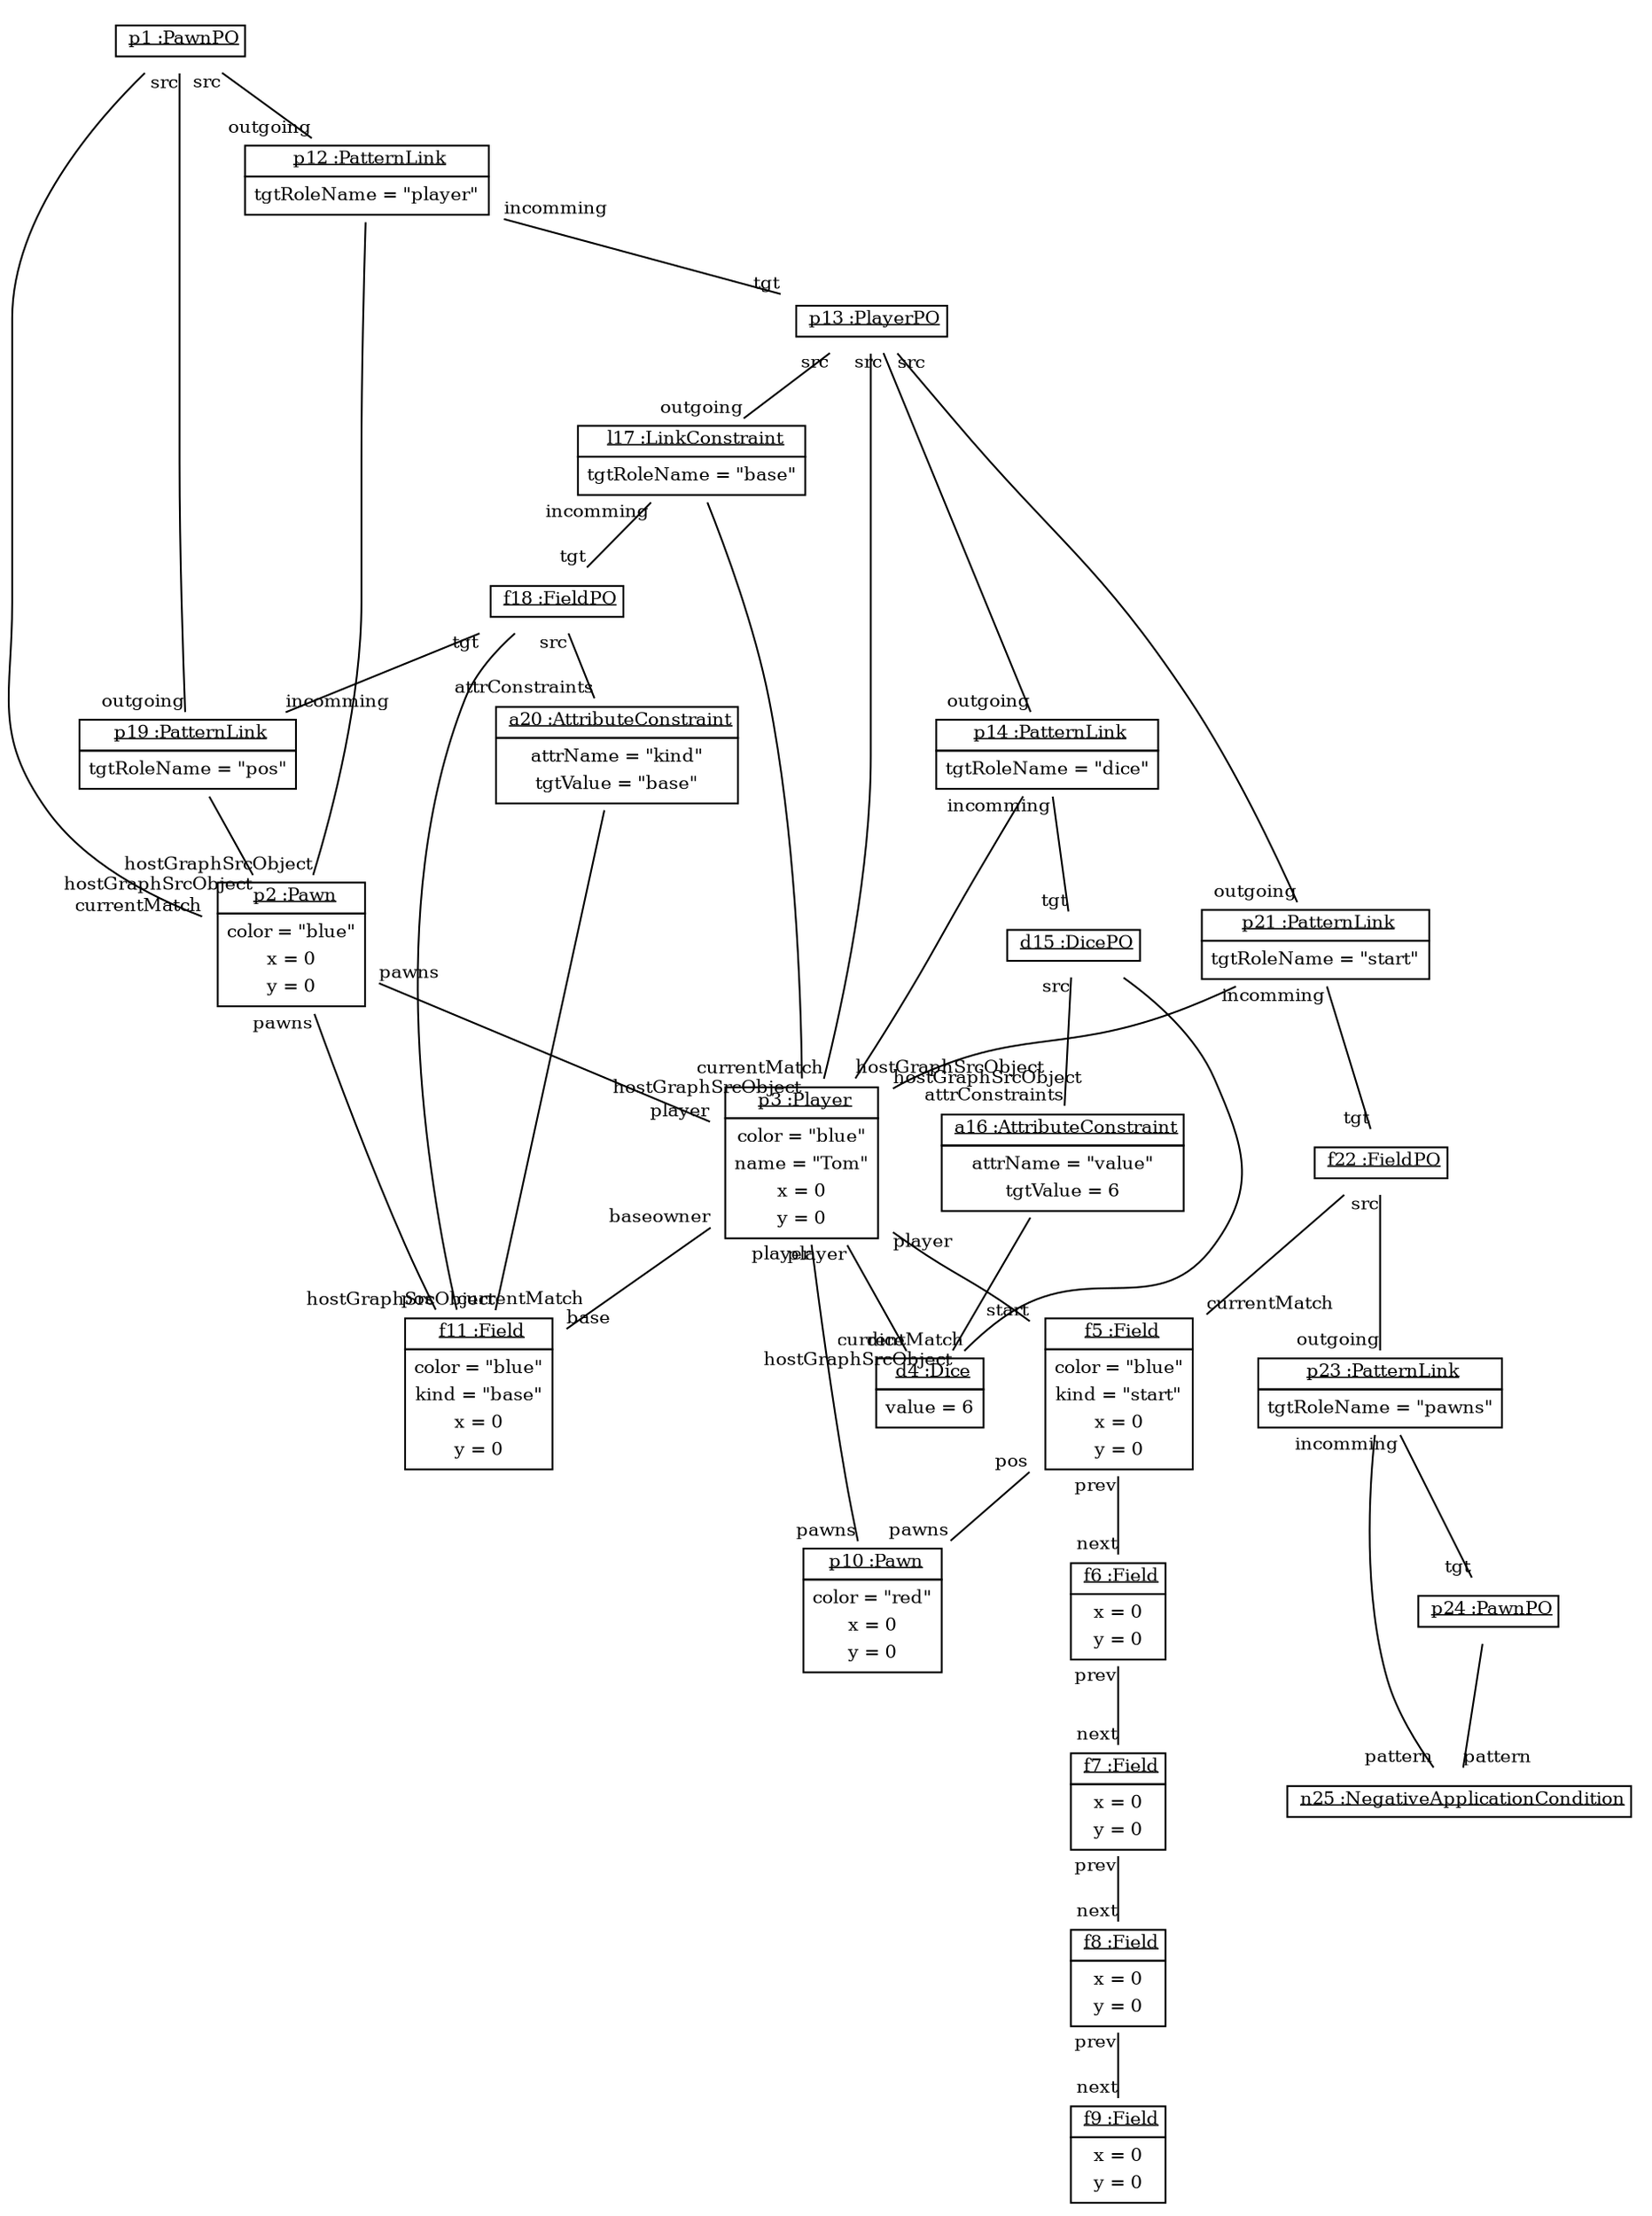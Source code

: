 graph ObjectDiagram {
   node [shape = none, fontsize = 10];
   edge [fontsize = 10];

p1 [label=<<table border='0' cellborder='1' cellspacing='0'> <tr> <td> <u>p1 :PawnPO</u></td></tr></table>>];
p2 [label=<<table border='0' cellborder='1' cellspacing='0'> <tr> <td> <u>p2 :Pawn</u></td></tr><tr><td><table border='0' cellborder='0' cellspacing='0'><tr><td>color = "blue"</td></tr><tr><td>x = 0</td></tr><tr><td>y = 0</td></tr></table></td></tr></table>>];
p3 [label=<<table border='0' cellborder='1' cellspacing='0'> <tr> <td> <u>p3 :Player</u></td></tr><tr><td><table border='0' cellborder='0' cellspacing='0'><tr><td>color = "blue"</td></tr><tr><td>name = "Tom"</td></tr><tr><td>x = 0</td></tr><tr><td>y = 0</td></tr></table></td></tr></table>>];
d4 [label=<<table border='0' cellborder='1' cellspacing='0'> <tr> <td> <u>d4 :Dice</u></td></tr><tr><td><table border='0' cellborder='0' cellspacing='0'><tr><td>value = 6</td></tr></table></td></tr></table>>];
f5 [label=<<table border='0' cellborder='1' cellspacing='0'> <tr> <td> <u>f5 :Field</u></td></tr><tr><td><table border='0' cellborder='0' cellspacing='0'><tr><td>color = "blue"</td></tr><tr><td>kind = "start"</td></tr><tr><td>x = 0</td></tr><tr><td>y = 0</td></tr></table></td></tr></table>>];
f6 [label=<<table border='0' cellborder='1' cellspacing='0'> <tr> <td> <u>f6 :Field</u></td></tr><tr><td><table border='0' cellborder='0' cellspacing='0'><tr><td>x = 0</td></tr><tr><td>y = 0</td></tr></table></td></tr></table>>];
f7 [label=<<table border='0' cellborder='1' cellspacing='0'> <tr> <td> <u>f7 :Field</u></td></tr><tr><td><table border='0' cellborder='0' cellspacing='0'><tr><td>x = 0</td></tr><tr><td>y = 0</td></tr></table></td></tr></table>>];
f8 [label=<<table border='0' cellborder='1' cellspacing='0'> <tr> <td> <u>f8 :Field</u></td></tr><tr><td><table border='0' cellborder='0' cellspacing='0'><tr><td>x = 0</td></tr><tr><td>y = 0</td></tr></table></td></tr></table>>];
f9 [label=<<table border='0' cellborder='1' cellspacing='0'> <tr> <td> <u>f9 :Field</u></td></tr><tr><td><table border='0' cellborder='0' cellspacing='0'><tr><td>x = 0</td></tr><tr><td>y = 0</td></tr></table></td></tr></table>>];
p10 [label=<<table border='0' cellborder='1' cellspacing='0'> <tr> <td> <u>p10 :Pawn</u></td></tr><tr><td><table border='0' cellborder='0' cellspacing='0'><tr><td>color = "red"</td></tr><tr><td>x = 0</td></tr><tr><td>y = 0</td></tr></table></td></tr></table>>];
f11 [label=<<table border='0' cellborder='1' cellspacing='0'> <tr> <td> <u>f11 :Field</u></td></tr><tr><td><table border='0' cellborder='0' cellspacing='0'><tr><td>color = "blue"</td></tr><tr><td>kind = "base"</td></tr><tr><td>x = 0</td></tr><tr><td>y = 0</td></tr></table></td></tr></table>>];
p12 [label=<<table border='0' cellborder='1' cellspacing='0'> <tr> <td> <u>p12 :PatternLink</u></td></tr><tr><td><table border='0' cellborder='0' cellspacing='0'><tr><td>tgtRoleName = "player"</td></tr></table></td></tr></table>>];
p13 [label=<<table border='0' cellborder='1' cellspacing='0'> <tr> <td> <u>p13 :PlayerPO</u></td></tr></table>>];
p14 [label=<<table border='0' cellborder='1' cellspacing='0'> <tr> <td> <u>p14 :PatternLink</u></td></tr><tr><td><table border='0' cellborder='0' cellspacing='0'><tr><td>tgtRoleName = "dice"</td></tr></table></td></tr></table>>];
d15 [label=<<table border='0' cellborder='1' cellspacing='0'> <tr> <td> <u>d15 :DicePO</u></td></tr></table>>];
a16 [label=<<table border='0' cellborder='1' cellspacing='0'> <tr> <td> <u>a16 :AttributeConstraint</u></td></tr><tr><td><table border='0' cellborder='0' cellspacing='0'><tr><td>attrName = "value"</td></tr><tr><td>tgtValue = 6</td></tr></table></td></tr></table>>];
l17 [label=<<table border='0' cellborder='1' cellspacing='0'> <tr> <td> <u>l17 :LinkConstraint</u></td></tr><tr><td><table border='0' cellborder='0' cellspacing='0'><tr><td>tgtRoleName = "base"</td></tr></table></td></tr></table>>];
f18 [label=<<table border='0' cellborder='1' cellspacing='0'> <tr> <td> <u>f18 :FieldPO</u></td></tr></table>>];
p19 [label=<<table border='0' cellborder='1' cellspacing='0'> <tr> <td> <u>p19 :PatternLink</u></td></tr><tr><td><table border='0' cellborder='0' cellspacing='0'><tr><td>tgtRoleName = "pos"</td></tr></table></td></tr></table>>];
a20 [label=<<table border='0' cellborder='1' cellspacing='0'> <tr> <td> <u>a20 :AttributeConstraint</u></td></tr><tr><td><table border='0' cellborder='0' cellspacing='0'><tr><td>attrName = "kind"</td></tr><tr><td>tgtValue = "base"</td></tr></table></td></tr></table>>];
p21 [label=<<table border='0' cellborder='1' cellspacing='0'> <tr> <td> <u>p21 :PatternLink</u></td></tr><tr><td><table border='0' cellborder='0' cellspacing='0'><tr><td>tgtRoleName = "start"</td></tr></table></td></tr></table>>];
f22 [label=<<table border='0' cellborder='1' cellspacing='0'> <tr> <td> <u>f22 :FieldPO</u></td></tr></table>>];
p23 [label=<<table border='0' cellborder='1' cellspacing='0'> <tr> <td> <u>p23 :PatternLink</u></td></tr><tr><td><table border='0' cellborder='0' cellspacing='0'><tr><td>tgtRoleName = "pawns"</td></tr></table></td></tr></table>>];
p24 [label=<<table border='0' cellborder='1' cellspacing='0'> <tr> <td> <u>p24 :PawnPO</u></td></tr></table>>];
n25 [label=<<table border='0' cellborder='1' cellspacing='0'> <tr> <td> <u>n25 :NegativeApplicationCondition</u></td></tr></table>>];

a16 -- d4 [headlabel = "hostGraphSrcObject" taillabel = ""];
a20 -- f11 [headlabel = "hostGraphSrcObject" taillabel = ""];
d15 -- a16 [headlabel = "attrConstraints" taillabel = "src"];
d15 -- d4 [headlabel = "currentMatch" taillabel = ""];
f18 -- a20 [headlabel = "attrConstraints" taillabel = "src"];
f18 -- f11 [headlabel = "currentMatch" taillabel = ""];
f18 -- p19 [headlabel = "incomming" taillabel = "tgt"];
f22 -- f5 [headlabel = "currentMatch" taillabel = ""];
f22 -- p23 [headlabel = "outgoing" taillabel = "src"];
f5 -- f6 [headlabel = "next" taillabel = "prev"];
f5 -- p10 [headlabel = "pawns" taillabel = "pos"];
f6 -- f7 [headlabel = "next" taillabel = "prev"];
f7 -- f8 [headlabel = "next" taillabel = "prev"];
f8 -- f9 [headlabel = "next" taillabel = "prev"];
l17 -- f18 [headlabel = "tgt" taillabel = "incomming"];
l17 -- p3 [headlabel = "hostGraphSrcObject" taillabel = ""];
p12 -- p13 [headlabel = "tgt" taillabel = "incomming"];
p12 -- p2 [headlabel = "hostGraphSrcObject" taillabel = ""];
p13 -- l17 [headlabel = "outgoing" taillabel = "src"];
p13 -- p14 [headlabel = "outgoing" taillabel = "src"];
p13 -- p21 [headlabel = "outgoing" taillabel = "src"];
p13 -- p3 [headlabel = "currentMatch" taillabel = ""];
p14 -- d15 [headlabel = "tgt" taillabel = "incomming"];
p14 -- p3 [headlabel = "hostGraphSrcObject" taillabel = ""];
p19 -- p2 [headlabel = "hostGraphSrcObject" taillabel = ""];
p1 -- p12 [headlabel = "outgoing" taillabel = "src"];
p1 -- p19 [headlabel = "outgoing" taillabel = "src"];
p1 -- p2 [headlabel = "currentMatch" taillabel = ""];
p21 -- f22 [headlabel = "tgt" taillabel = "incomming"];
p21 -- p3 [headlabel = "hostGraphSrcObject" taillabel = ""];
p23 -- n25 [headlabel = "pattern" taillabel = ""];
p23 -- p24 [headlabel = "tgt" taillabel = "incomming"];
p24 -- n25 [headlabel = "pattern" taillabel = ""];
p2 -- f11 [headlabel = "pos" taillabel = "pawns"];
p2 -- p3 [headlabel = "player" taillabel = "pawns"];
p3 -- d4 [headlabel = "dice" taillabel = "player"];
p3 -- f11 [headlabel = "base" taillabel = "baseowner"];
p3 -- f5 [headlabel = "start" taillabel = "player"];
p3 -- p10 [headlabel = "pawns" taillabel = "player"];
}
